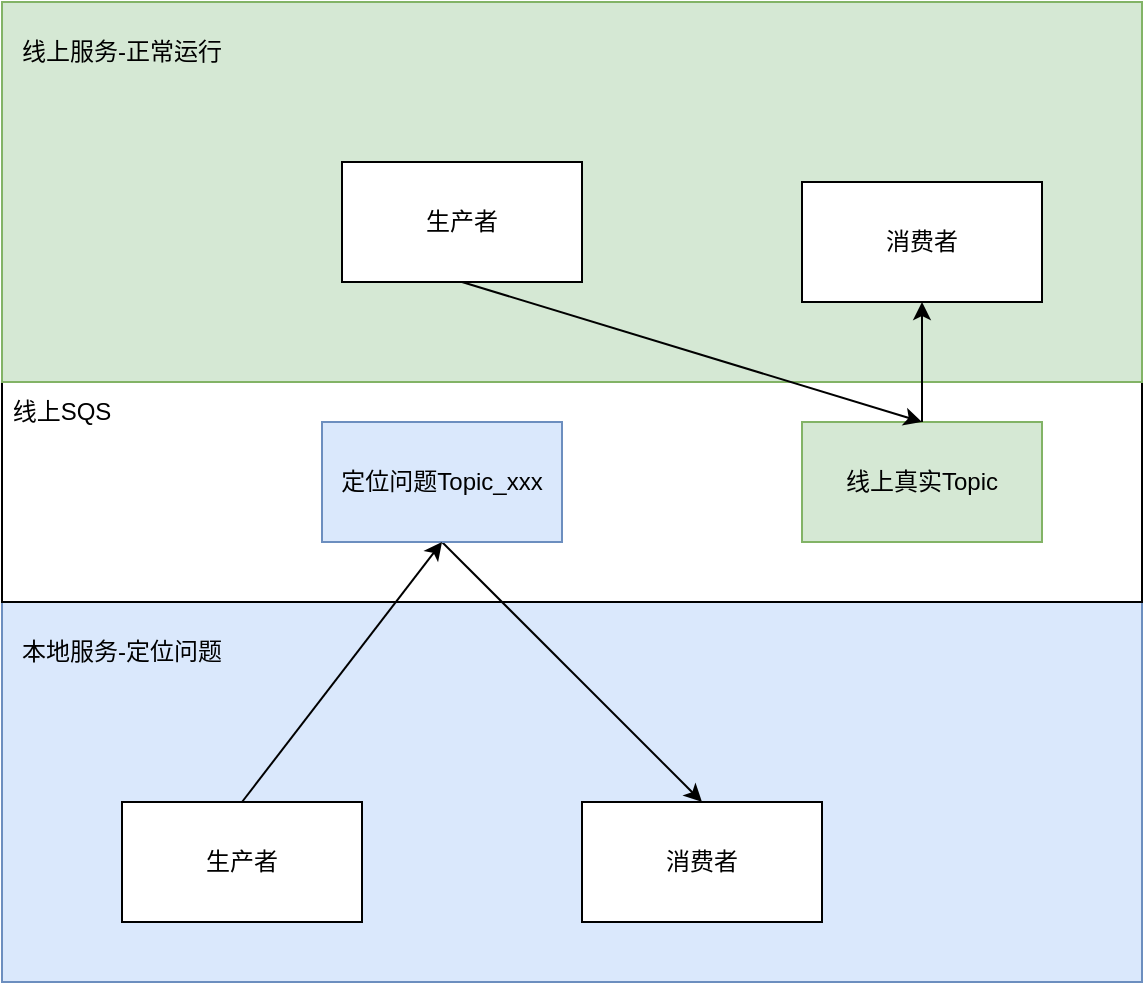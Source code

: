 <mxfile version="24.0.7" type="github">
  <diagram name="第 1 页" id="nrKj6BwsMzREsizkM3ZF">
    <mxGraphModel dx="2000" dy="1903" grid="1" gridSize="10" guides="1" tooltips="1" connect="1" arrows="1" fold="1" page="1" pageScale="1" pageWidth="827" pageHeight="1169" math="0" shadow="0">
      <root>
        <mxCell id="0" />
        <mxCell id="1" parent="0" />
        <mxCell id="IOEidkEeXQ7lz5Kok1fQ-10" value="" style="rounded=0;whiteSpace=wrap;html=1;fillColor=#dae8fc;strokeColor=#6c8ebf;" vertex="1" parent="1">
          <mxGeometry x="-60" y="290" width="570" height="190" as="geometry" />
        </mxCell>
        <mxCell id="IOEidkEeXQ7lz5Kok1fQ-2" value="生产者" style="rounded=0;whiteSpace=wrap;html=1;" vertex="1" parent="1">
          <mxGeometry y="390" width="120" height="60" as="geometry" />
        </mxCell>
        <mxCell id="IOEidkEeXQ7lz5Kok1fQ-4" value="" style="rounded=0;whiteSpace=wrap;html=1;" vertex="1" parent="1">
          <mxGeometry x="-60" y="180" width="570" height="110" as="geometry" />
        </mxCell>
        <mxCell id="IOEidkEeXQ7lz5Kok1fQ-9" style="rounded=0;orthogonalLoop=1;jettySize=auto;html=1;exitX=0.5;exitY=1;exitDx=0;exitDy=0;entryX=0.5;entryY=0;entryDx=0;entryDy=0;" edge="1" parent="1" source="IOEidkEeXQ7lz5Kok1fQ-5" target="IOEidkEeXQ7lz5Kok1fQ-7">
          <mxGeometry relative="1" as="geometry" />
        </mxCell>
        <mxCell id="IOEidkEeXQ7lz5Kok1fQ-5" value="定位问题Topic_xxx" style="rounded=0;whiteSpace=wrap;html=1;fillColor=#dae8fc;strokeColor=#6c8ebf;" vertex="1" parent="1">
          <mxGeometry x="100" y="200" width="120" height="60" as="geometry" />
        </mxCell>
        <mxCell id="IOEidkEeXQ7lz5Kok1fQ-6" value="线上真实Topic" style="rounded=0;whiteSpace=wrap;html=1;fillColor=#d5e8d4;strokeColor=#82b366;" vertex="1" parent="1">
          <mxGeometry x="340" y="200" width="120" height="60" as="geometry" />
        </mxCell>
        <mxCell id="IOEidkEeXQ7lz5Kok1fQ-7" value="消费者" style="rounded=0;whiteSpace=wrap;html=1;" vertex="1" parent="1">
          <mxGeometry x="230" y="390" width="120" height="60" as="geometry" />
        </mxCell>
        <mxCell id="IOEidkEeXQ7lz5Kok1fQ-8" style="rounded=0;orthogonalLoop=1;jettySize=auto;html=1;exitX=0.5;exitY=0;exitDx=0;exitDy=0;entryX=0.5;entryY=1;entryDx=0;entryDy=0;" edge="1" parent="1" source="IOEidkEeXQ7lz5Kok1fQ-2" target="IOEidkEeXQ7lz5Kok1fQ-5">
          <mxGeometry relative="1" as="geometry" />
        </mxCell>
        <mxCell id="IOEidkEeXQ7lz5Kok1fQ-11" value="本地服务-定位问题" style="text;html=1;align=center;verticalAlign=middle;whiteSpace=wrap;rounded=0;" vertex="1" parent="1">
          <mxGeometry x="-60" y="300" width="120" height="30" as="geometry" />
        </mxCell>
        <mxCell id="IOEidkEeXQ7lz5Kok1fQ-13" value="" style="rounded=0;whiteSpace=wrap;html=1;fillColor=#d5e8d4;strokeColor=#82b366;" vertex="1" parent="1">
          <mxGeometry x="-60" y="-10" width="570" height="190" as="geometry" />
        </mxCell>
        <mxCell id="IOEidkEeXQ7lz5Kok1fQ-17" style="rounded=0;orthogonalLoop=1;jettySize=auto;html=1;exitX=0.5;exitY=1;exitDx=0;exitDy=0;entryX=0.5;entryY=0;entryDx=0;entryDy=0;" edge="1" parent="1" source="IOEidkEeXQ7lz5Kok1fQ-14" target="IOEidkEeXQ7lz5Kok1fQ-6">
          <mxGeometry relative="1" as="geometry" />
        </mxCell>
        <mxCell id="IOEidkEeXQ7lz5Kok1fQ-14" value="生产者" style="rounded=0;whiteSpace=wrap;html=1;" vertex="1" parent="1">
          <mxGeometry x="110" y="70" width="120" height="60" as="geometry" />
        </mxCell>
        <mxCell id="IOEidkEeXQ7lz5Kok1fQ-15" value="消费者" style="rounded=0;whiteSpace=wrap;html=1;" vertex="1" parent="1">
          <mxGeometry x="340" y="80" width="120" height="60" as="geometry" />
        </mxCell>
        <mxCell id="IOEidkEeXQ7lz5Kok1fQ-16" value="线上服务-正常运行" style="text;html=1;align=center;verticalAlign=middle;whiteSpace=wrap;rounded=0;" vertex="1" parent="1">
          <mxGeometry x="-60" width="120" height="30" as="geometry" />
        </mxCell>
        <mxCell id="IOEidkEeXQ7lz5Kok1fQ-18" style="edgeStyle=orthogonalEdgeStyle;rounded=0;orthogonalLoop=1;jettySize=auto;html=1;exitX=0.5;exitY=0;exitDx=0;exitDy=0;entryX=0.5;entryY=1;entryDx=0;entryDy=0;" edge="1" parent="1" source="IOEidkEeXQ7lz5Kok1fQ-6" target="IOEidkEeXQ7lz5Kok1fQ-15">
          <mxGeometry relative="1" as="geometry" />
        </mxCell>
        <mxCell id="IOEidkEeXQ7lz5Kok1fQ-19" value="线上SQS" style="text;html=1;align=center;verticalAlign=middle;whiteSpace=wrap;rounded=0;" vertex="1" parent="1">
          <mxGeometry x="-60" y="180" width="60" height="30" as="geometry" />
        </mxCell>
      </root>
    </mxGraphModel>
  </diagram>
</mxfile>
